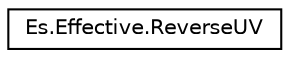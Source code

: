 digraph "Graphical Class Hierarchy"
{
  edge [fontname="Helvetica",fontsize="10",labelfontname="Helvetica",labelfontsize="10"];
  node [fontname="Helvetica",fontsize="10",shape=record];
  rankdir="LR";
  Node0 [label="Es.Effective.ReverseUV",height=0.2,width=0.4,color="black", fillcolor="white", style="filled",URL="$class_es_1_1_effective_1_1_reverse_u_v.html",tooltip="Class to reverse UV. "];
}
